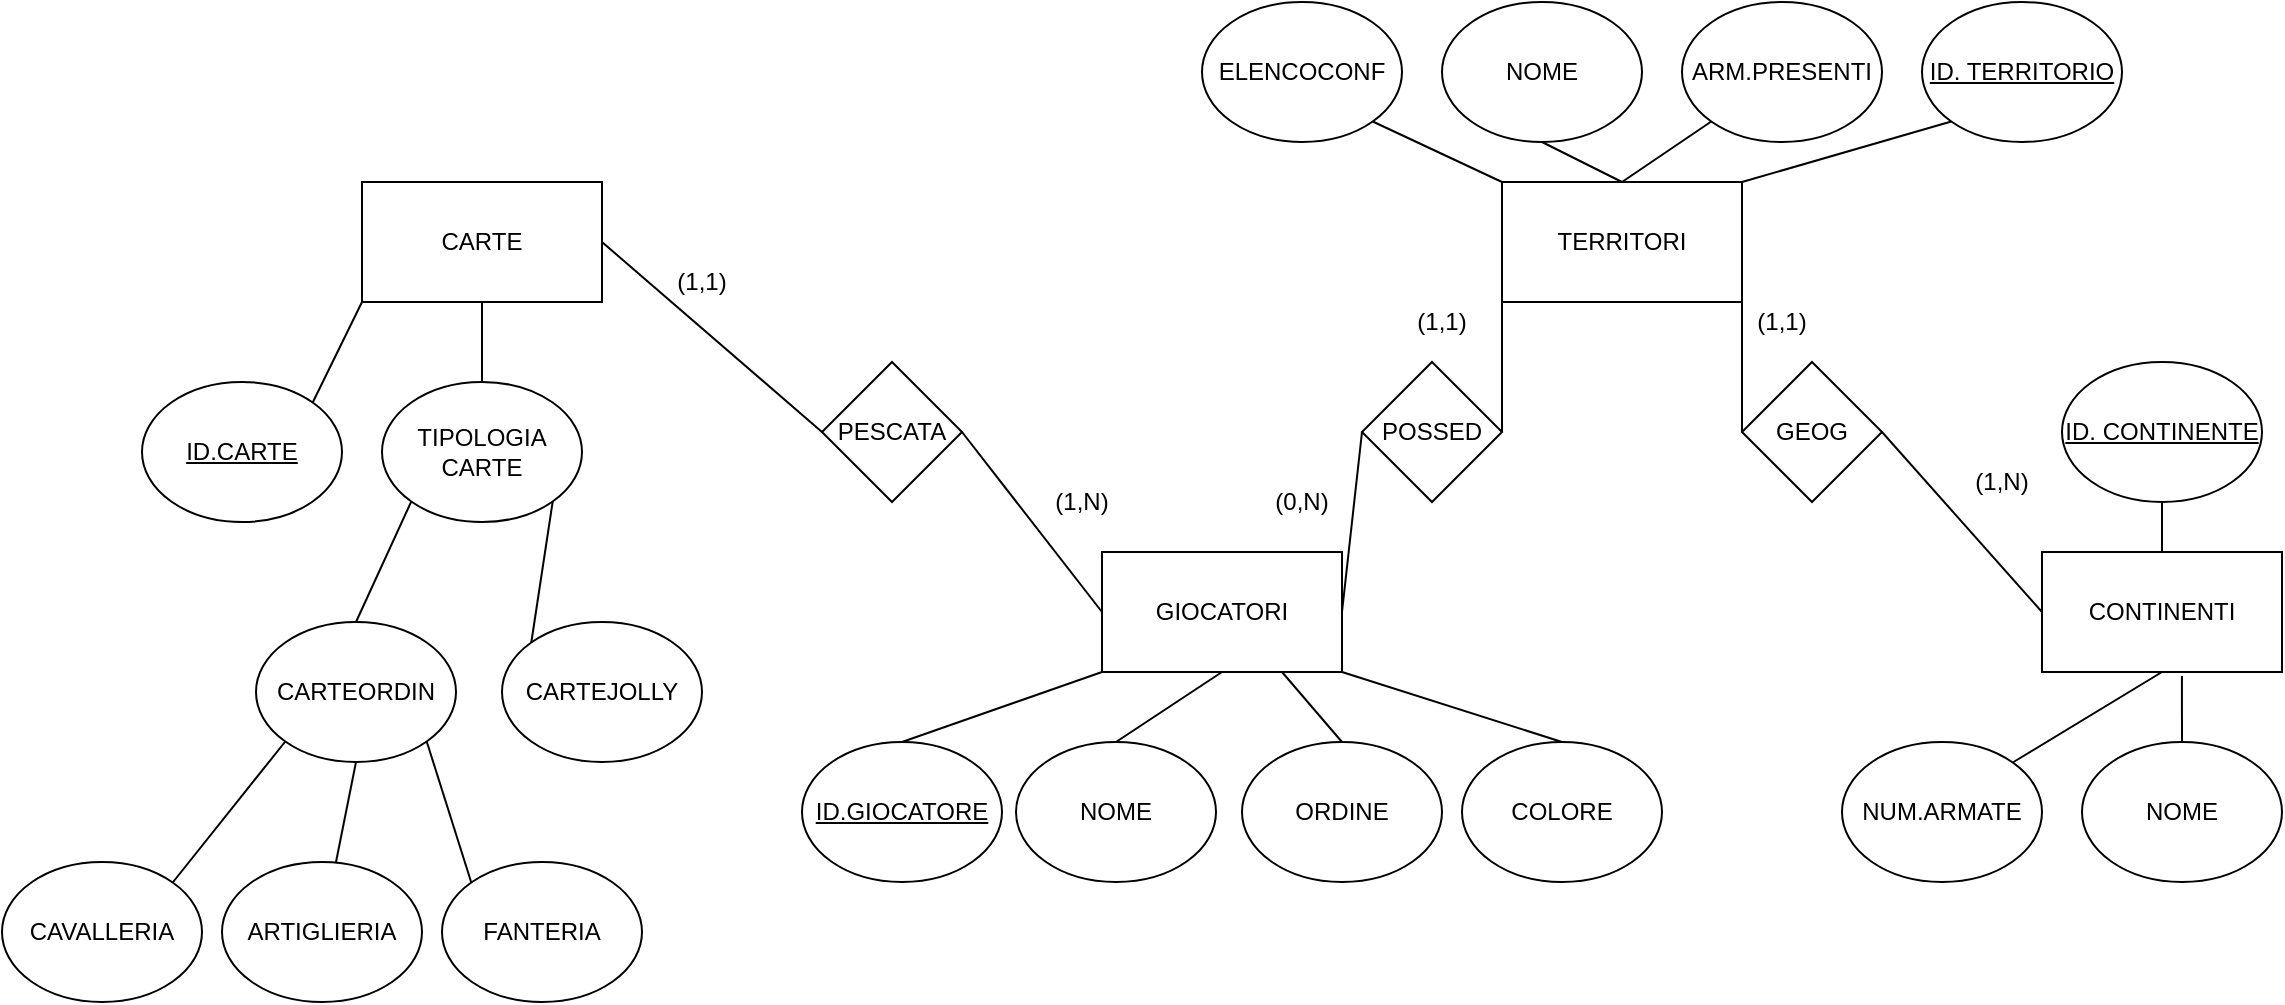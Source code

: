 <mxfile version="14.1.9" type="github">
  <diagram id="R2lEEEUBdFMjLlhIrx00" name="Page-1">
    <mxGraphModel dx="1240" dy="643" grid="1" gridSize="10" guides="1" tooltips="1" connect="1" arrows="1" fold="1" page="1" pageScale="1" pageWidth="1654" pageHeight="2336" math="0" shadow="0" extFonts="Permanent Marker^https://fonts.googleapis.com/css?family=Permanent+Marker">
      <root>
        <mxCell id="0" />
        <mxCell id="1" parent="0" />
        <mxCell id="aKHawuy6bQ2adyCAvA9a-1" value="&lt;u&gt;ID. CONTINENTE&lt;/u&gt;" style="ellipse;whiteSpace=wrap;html=1;" parent="1" vertex="1">
          <mxGeometry x="1250" y="310" width="100" height="70" as="geometry" />
        </mxCell>
        <mxCell id="aKHawuy6bQ2adyCAvA9a-3" value="&lt;u&gt;ID. TERRITORIO&lt;/u&gt;" style="ellipse;whiteSpace=wrap;html=1;" parent="1" vertex="1">
          <mxGeometry x="1180" y="130" width="100" height="70" as="geometry" />
        </mxCell>
        <mxCell id="aKHawuy6bQ2adyCAvA9a-5" value="&lt;u&gt;ID.GIOCATORE&lt;/u&gt;" style="ellipse;whiteSpace=wrap;html=1;" parent="1" vertex="1">
          <mxGeometry x="620" y="500" width="100" height="70" as="geometry" />
        </mxCell>
        <mxCell id="aKHawuy6bQ2adyCAvA9a-10" value="GEOG" style="rhombus;whiteSpace=wrap;html=1;" parent="1" vertex="1">
          <mxGeometry x="1090" y="310" width="70" height="70" as="geometry" />
        </mxCell>
        <mxCell id="aKHawuy6bQ2adyCAvA9a-11" value="POSSED" style="rhombus;whiteSpace=wrap;html=1;" parent="1" vertex="1">
          <mxGeometry x="900" y="310" width="70" height="70" as="geometry" />
        </mxCell>
        <mxCell id="aKHawuy6bQ2adyCAvA9a-12" value="PESCATA" style="rhombus;whiteSpace=wrap;html=1;" parent="1" vertex="1">
          <mxGeometry x="630" y="310" width="70" height="70" as="geometry" />
        </mxCell>
        <mxCell id="aKHawuy6bQ2adyCAvA9a-14" value="GIOCATORI" style="rounded=0;whiteSpace=wrap;html=1;" parent="1" vertex="1">
          <mxGeometry x="770" y="405" width="120" height="60" as="geometry" />
        </mxCell>
        <mxCell id="aKHawuy6bQ2adyCAvA9a-16" value="CARTE" style="rounded=0;whiteSpace=wrap;html=1;" parent="1" vertex="1">
          <mxGeometry x="400" y="220" width="120" height="60" as="geometry" />
        </mxCell>
        <mxCell id="aKHawuy6bQ2adyCAvA9a-17" value="TERRITORI" style="rounded=0;whiteSpace=wrap;html=1;" parent="1" vertex="1">
          <mxGeometry x="970" y="220" width="120" height="60" as="geometry" />
        </mxCell>
        <mxCell id="aKHawuy6bQ2adyCAvA9a-18" value="CONTINENTI" style="rounded=0;whiteSpace=wrap;html=1;" parent="1" vertex="1">
          <mxGeometry x="1240" y="405" width="120" height="60" as="geometry" />
        </mxCell>
        <mxCell id="aKHawuy6bQ2adyCAvA9a-22" value="" style="endArrow=none;html=1;exitX=1;exitY=0.5;exitDx=0;exitDy=0;entryX=0;entryY=0.5;entryDx=0;entryDy=0;" parent="1" source="aKHawuy6bQ2adyCAvA9a-16" target="aKHawuy6bQ2adyCAvA9a-12" edge="1">
          <mxGeometry width="50" height="50" relative="1" as="geometry">
            <mxPoint x="700" y="400" as="sourcePoint" />
            <mxPoint x="750" y="350" as="targetPoint" />
          </mxGeometry>
        </mxCell>
        <mxCell id="aKHawuy6bQ2adyCAvA9a-23" value="" style="endArrow=none;html=1;exitX=1;exitY=0.5;exitDx=0;exitDy=0;entryX=0;entryY=0.5;entryDx=0;entryDy=0;" parent="1" source="aKHawuy6bQ2adyCAvA9a-12" target="aKHawuy6bQ2adyCAvA9a-14" edge="1">
          <mxGeometry width="50" height="50" relative="1" as="geometry">
            <mxPoint x="700" y="400" as="sourcePoint" />
            <mxPoint x="750" y="350" as="targetPoint" />
          </mxGeometry>
        </mxCell>
        <mxCell id="aKHawuy6bQ2adyCAvA9a-24" value="" style="endArrow=none;html=1;entryX=0;entryY=0.5;entryDx=0;entryDy=0;exitX=1;exitY=0.5;exitDx=0;exitDy=0;" parent="1" source="aKHawuy6bQ2adyCAvA9a-14" target="aKHawuy6bQ2adyCAvA9a-11" edge="1">
          <mxGeometry width="50" height="50" relative="1" as="geometry">
            <mxPoint x="700" y="400" as="sourcePoint" />
            <mxPoint x="750" y="350" as="targetPoint" />
          </mxGeometry>
        </mxCell>
        <mxCell id="aKHawuy6bQ2adyCAvA9a-25" value="" style="endArrow=none;html=1;entryX=0;entryY=0.5;entryDx=0;entryDy=0;exitX=1;exitY=0.5;exitDx=0;exitDy=0;" parent="1" source="aKHawuy6bQ2adyCAvA9a-11" target="aKHawuy6bQ2adyCAvA9a-17" edge="1">
          <mxGeometry width="50" height="50" relative="1" as="geometry">
            <mxPoint x="700" y="400" as="sourcePoint" />
            <mxPoint x="750" y="350" as="targetPoint" />
          </mxGeometry>
        </mxCell>
        <mxCell id="aKHawuy6bQ2adyCAvA9a-26" value="" style="endArrow=none;html=1;entryX=0;entryY=0.5;entryDx=0;entryDy=0;exitX=1;exitY=0.5;exitDx=0;exitDy=0;" parent="1" source="aKHawuy6bQ2adyCAvA9a-17" target="aKHawuy6bQ2adyCAvA9a-10" edge="1">
          <mxGeometry width="50" height="50" relative="1" as="geometry">
            <mxPoint x="700" y="400" as="sourcePoint" />
            <mxPoint x="750" y="350" as="targetPoint" />
          </mxGeometry>
        </mxCell>
        <mxCell id="aKHawuy6bQ2adyCAvA9a-27" value="" style="endArrow=none;html=1;entryX=0;entryY=0.5;entryDx=0;entryDy=0;exitX=1;exitY=0.5;exitDx=0;exitDy=0;" parent="1" source="aKHawuy6bQ2adyCAvA9a-10" target="aKHawuy6bQ2adyCAvA9a-18" edge="1">
          <mxGeometry width="50" height="50" relative="1" as="geometry">
            <mxPoint x="700" y="400" as="sourcePoint" />
            <mxPoint x="750" y="350" as="targetPoint" />
          </mxGeometry>
        </mxCell>
        <mxCell id="aKHawuy6bQ2adyCAvA9a-33" value="" style="endArrow=none;html=1;exitX=0.5;exitY=0;exitDx=0;exitDy=0;entryX=0;entryY=1;entryDx=0;entryDy=0;" parent="1" source="aKHawuy6bQ2adyCAvA9a-5" target="aKHawuy6bQ2adyCAvA9a-14" edge="1">
          <mxGeometry width="50" height="50" relative="1" as="geometry">
            <mxPoint x="710" y="400" as="sourcePoint" />
            <mxPoint x="760" y="350" as="targetPoint" />
          </mxGeometry>
        </mxCell>
        <mxCell id="aKHawuy6bQ2adyCAvA9a-34" value="" style="endArrow=none;html=1;entryX=0;entryY=1;entryDx=0;entryDy=0;exitX=1;exitY=0;exitDx=0;exitDy=0;" parent="1" source="aKHawuy6bQ2adyCAvA9a-17" target="aKHawuy6bQ2adyCAvA9a-3" edge="1">
          <mxGeometry width="50" height="50" relative="1" as="geometry">
            <mxPoint x="710" y="400" as="sourcePoint" />
            <mxPoint x="760" y="350" as="targetPoint" />
          </mxGeometry>
        </mxCell>
        <mxCell id="aKHawuy6bQ2adyCAvA9a-35" value="" style="endArrow=none;html=1;entryX=0.5;entryY=1;entryDx=0;entryDy=0;exitX=0.5;exitY=0;exitDx=0;exitDy=0;" parent="1" source="aKHawuy6bQ2adyCAvA9a-18" target="aKHawuy6bQ2adyCAvA9a-1" edge="1">
          <mxGeometry width="50" height="50" relative="1" as="geometry">
            <mxPoint x="710" y="400" as="sourcePoint" />
            <mxPoint x="760" y="350" as="targetPoint" />
          </mxGeometry>
        </mxCell>
        <mxCell id="Ccf0kIaKDIwk3WOplK8F-1" value="NOME" style="ellipse;whiteSpace=wrap;html=1;" vertex="1" parent="1">
          <mxGeometry x="1260" y="500" width="100" height="70" as="geometry" />
        </mxCell>
        <mxCell id="Ccf0kIaKDIwk3WOplK8F-2" value="NUM.ARMATE" style="ellipse;whiteSpace=wrap;html=1;" vertex="1" parent="1">
          <mxGeometry x="1140" y="500" width="100" height="70" as="geometry" />
        </mxCell>
        <mxCell id="Ccf0kIaKDIwk3WOplK8F-3" value="" style="endArrow=none;html=1;entryX=0.5;entryY=1;entryDx=0;entryDy=0;exitX=1;exitY=0;exitDx=0;exitDy=0;" edge="1" parent="1" source="Ccf0kIaKDIwk3WOplK8F-2" target="aKHawuy6bQ2adyCAvA9a-18">
          <mxGeometry width="50" height="50" relative="1" as="geometry">
            <mxPoint x="720" y="460" as="sourcePoint" />
            <mxPoint x="770" y="410" as="targetPoint" />
          </mxGeometry>
        </mxCell>
        <mxCell id="Ccf0kIaKDIwk3WOplK8F-4" value="" style="endArrow=none;html=1;entryX=0.583;entryY=1.033;entryDx=0;entryDy=0;entryPerimeter=0;exitX=0.5;exitY=0;exitDx=0;exitDy=0;" edge="1" parent="1" source="Ccf0kIaKDIwk3WOplK8F-1" target="aKHawuy6bQ2adyCAvA9a-18">
          <mxGeometry width="50" height="50" relative="1" as="geometry">
            <mxPoint x="720" y="460" as="sourcePoint" />
            <mxPoint x="770" y="410" as="targetPoint" />
          </mxGeometry>
        </mxCell>
        <mxCell id="Ccf0kIaKDIwk3WOplK8F-5" value="NOME" style="ellipse;whiteSpace=wrap;html=1;" vertex="1" parent="1">
          <mxGeometry x="940" y="130" width="100" height="70" as="geometry" />
        </mxCell>
        <mxCell id="Ccf0kIaKDIwk3WOplK8F-6" value="ELENCOCONF" style="ellipse;whiteSpace=wrap;html=1;" vertex="1" parent="1">
          <mxGeometry x="820" y="130" width="100" height="70" as="geometry" />
        </mxCell>
        <mxCell id="Ccf0kIaKDIwk3WOplK8F-7" value="" style="endArrow=none;html=1;entryX=0.5;entryY=1;entryDx=0;entryDy=0;exitX=0.5;exitY=0;exitDx=0;exitDy=0;" edge="1" parent="1" source="aKHawuy6bQ2adyCAvA9a-17" target="Ccf0kIaKDIwk3WOplK8F-5">
          <mxGeometry width="50" height="50" relative="1" as="geometry">
            <mxPoint x="720" y="460" as="sourcePoint" />
            <mxPoint x="770" y="410" as="targetPoint" />
          </mxGeometry>
        </mxCell>
        <mxCell id="Ccf0kIaKDIwk3WOplK8F-8" value="" style="endArrow=none;html=1;entryX=1;entryY=1;entryDx=0;entryDy=0;exitX=0;exitY=0;exitDx=0;exitDy=0;" edge="1" parent="1" source="aKHawuy6bQ2adyCAvA9a-17" target="Ccf0kIaKDIwk3WOplK8F-6">
          <mxGeometry width="50" height="50" relative="1" as="geometry">
            <mxPoint x="720" y="460" as="sourcePoint" />
            <mxPoint x="770" y="410" as="targetPoint" />
          </mxGeometry>
        </mxCell>
        <mxCell id="Ccf0kIaKDIwk3WOplK8F-19" value="TIPOLOGIA CARTE" style="ellipse;whiteSpace=wrap;html=1;" vertex="1" parent="1">
          <mxGeometry x="410" y="320" width="100" height="70" as="geometry" />
        </mxCell>
        <mxCell id="Ccf0kIaKDIwk3WOplK8F-20" value="CARTEORDIN" style="ellipse;whiteSpace=wrap;html=1;" vertex="1" parent="1">
          <mxGeometry x="347" y="440" width="100" height="70" as="geometry" />
        </mxCell>
        <mxCell id="Ccf0kIaKDIwk3WOplK8F-21" value="CARTEJOLLY" style="ellipse;whiteSpace=wrap;html=1;" vertex="1" parent="1">
          <mxGeometry x="470" y="440" width="100" height="70" as="geometry" />
        </mxCell>
        <mxCell id="Ccf0kIaKDIwk3WOplK8F-22" value="CAVALLERIA" style="ellipse;whiteSpace=wrap;html=1;" vertex="1" parent="1">
          <mxGeometry x="220" y="560" width="100" height="70" as="geometry" />
        </mxCell>
        <mxCell id="Ccf0kIaKDIwk3WOplK8F-24" value="FANTERIA" style="ellipse;whiteSpace=wrap;html=1;" vertex="1" parent="1">
          <mxGeometry x="440" y="560" width="100" height="70" as="geometry" />
        </mxCell>
        <mxCell id="Ccf0kIaKDIwk3WOplK8F-25" value="" style="endArrow=none;html=1;entryX=0.5;entryY=1;entryDx=0;entryDy=0;" edge="1" target="Ccf0kIaKDIwk3WOplK8F-20" parent="1" source="Ccf0kIaKDIwk3WOplK8F-23">
          <mxGeometry width="50" height="50" relative="1" as="geometry">
            <mxPoint x="380.0" y="690" as="sourcePoint" />
            <mxPoint x="440" y="710" as="targetPoint" />
          </mxGeometry>
        </mxCell>
        <mxCell id="Ccf0kIaKDIwk3WOplK8F-26" value="" style="endArrow=none;html=1;entryX=0;entryY=1;entryDx=0;entryDy=0;exitX=1;exitY=0;exitDx=0;exitDy=0;" edge="1" source="Ccf0kIaKDIwk3WOplK8F-22" target="Ccf0kIaKDIwk3WOplK8F-20" parent="1">
          <mxGeometry width="50" height="50" relative="1" as="geometry">
            <mxPoint x="390" y="760" as="sourcePoint" />
            <mxPoint x="440" y="710" as="targetPoint" />
          </mxGeometry>
        </mxCell>
        <mxCell id="Ccf0kIaKDIwk3WOplK8F-27" value="" style="endArrow=none;html=1;entryX=1;entryY=1;entryDx=0;entryDy=0;exitX=0;exitY=0;exitDx=0;exitDy=0;" edge="1" source="Ccf0kIaKDIwk3WOplK8F-24" target="Ccf0kIaKDIwk3WOplK8F-20" parent="1">
          <mxGeometry width="50" height="50" relative="1" as="geometry">
            <mxPoint x="390" y="760" as="sourcePoint" />
            <mxPoint x="440" y="710" as="targetPoint" />
          </mxGeometry>
        </mxCell>
        <mxCell id="Ccf0kIaKDIwk3WOplK8F-28" value="" style="endArrow=none;html=1;entryX=0;entryY=1;entryDx=0;entryDy=0;exitX=0.5;exitY=0;exitDx=0;exitDy=0;" edge="1" source="Ccf0kIaKDIwk3WOplK8F-20" target="Ccf0kIaKDIwk3WOplK8F-19" parent="1">
          <mxGeometry width="50" height="50" relative="1" as="geometry">
            <mxPoint x="390" y="760" as="sourcePoint" />
            <mxPoint x="440" y="710" as="targetPoint" />
          </mxGeometry>
        </mxCell>
        <mxCell id="Ccf0kIaKDIwk3WOplK8F-29" value="" style="endArrow=none;html=1;entryX=1;entryY=1;entryDx=0;entryDy=0;exitX=0;exitY=0;exitDx=0;exitDy=0;" edge="1" source="Ccf0kIaKDIwk3WOplK8F-21" target="Ccf0kIaKDIwk3WOplK8F-19" parent="1">
          <mxGeometry width="50" height="50" relative="1" as="geometry">
            <mxPoint x="390" y="760" as="sourcePoint" />
            <mxPoint x="440" y="710" as="targetPoint" />
          </mxGeometry>
        </mxCell>
        <mxCell id="Ccf0kIaKDIwk3WOplK8F-23" value="ARTIGLIERIA" style="ellipse;whiteSpace=wrap;html=1;" vertex="1" parent="1">
          <mxGeometry x="330" y="560" width="100" height="70" as="geometry" />
        </mxCell>
        <mxCell id="Ccf0kIaKDIwk3WOplK8F-30" value="" style="endArrow=none;html=1;entryX=0.5;entryY=1;entryDx=0;entryDy=0;exitX=0.5;exitY=0;exitDx=0;exitDy=0;" edge="1" parent="1" source="Ccf0kIaKDIwk3WOplK8F-19" target="aKHawuy6bQ2adyCAvA9a-16">
          <mxGeometry width="50" height="50" relative="1" as="geometry">
            <mxPoint x="380" y="690" as="sourcePoint" />
            <mxPoint x="397" y="510" as="targetPoint" />
          </mxGeometry>
        </mxCell>
        <mxCell id="Ccf0kIaKDIwk3WOplK8F-31" value="NOME" style="ellipse;whiteSpace=wrap;html=1;" vertex="1" parent="1">
          <mxGeometry x="727" y="500" width="100" height="70" as="geometry" />
        </mxCell>
        <mxCell id="Ccf0kIaKDIwk3WOplK8F-34" value="COLORE" style="ellipse;whiteSpace=wrap;html=1;" vertex="1" parent="1">
          <mxGeometry x="950" y="500" width="100" height="70" as="geometry" />
        </mxCell>
        <mxCell id="Ccf0kIaKDIwk3WOplK8F-35" value="ORDINE" style="ellipse;whiteSpace=wrap;html=1;" vertex="1" parent="1">
          <mxGeometry x="840" y="500" width="100" height="70" as="geometry" />
        </mxCell>
        <mxCell id="Ccf0kIaKDIwk3WOplK8F-36" value="" style="endArrow=none;html=1;entryX=1;entryY=1;entryDx=0;entryDy=0;exitX=0.5;exitY=0;exitDx=0;exitDy=0;" edge="1" parent="1" source="Ccf0kIaKDIwk3WOplK8F-34" target="aKHawuy6bQ2adyCAvA9a-14">
          <mxGeometry width="50" height="50" relative="1" as="geometry">
            <mxPoint x="720" y="460" as="sourcePoint" />
            <mxPoint x="770" y="410" as="targetPoint" />
          </mxGeometry>
        </mxCell>
        <mxCell id="Ccf0kIaKDIwk3WOplK8F-37" value="" style="endArrow=none;html=1;entryX=0.75;entryY=1;entryDx=0;entryDy=0;exitX=0.5;exitY=0;exitDx=0;exitDy=0;" edge="1" parent="1" source="Ccf0kIaKDIwk3WOplK8F-35" target="aKHawuy6bQ2adyCAvA9a-14">
          <mxGeometry width="50" height="50" relative="1" as="geometry">
            <mxPoint x="720" y="460" as="sourcePoint" />
            <mxPoint x="770" y="410" as="targetPoint" />
          </mxGeometry>
        </mxCell>
        <mxCell id="Ccf0kIaKDIwk3WOplK8F-38" value="" style="endArrow=none;html=1;entryX=0.5;entryY=1;entryDx=0;entryDy=0;exitX=0.5;exitY=0;exitDx=0;exitDy=0;" edge="1" parent="1" source="Ccf0kIaKDIwk3WOplK8F-31" target="aKHawuy6bQ2adyCAvA9a-14">
          <mxGeometry width="50" height="50" relative="1" as="geometry">
            <mxPoint x="720" y="460" as="sourcePoint" />
            <mxPoint x="770" y="410" as="targetPoint" />
          </mxGeometry>
        </mxCell>
        <mxCell id="Ccf0kIaKDIwk3WOplK8F-39" value="&lt;u&gt;ID.CARTE&lt;/u&gt;" style="ellipse;whiteSpace=wrap;html=1;" vertex="1" parent="1">
          <mxGeometry x="290" y="320" width="100" height="70" as="geometry" />
        </mxCell>
        <mxCell id="Ccf0kIaKDIwk3WOplK8F-40" value="" style="endArrow=none;html=1;entryX=0;entryY=1;entryDx=0;entryDy=0;exitX=1;exitY=0;exitDx=0;exitDy=0;" edge="1" parent="1" source="Ccf0kIaKDIwk3WOplK8F-39" target="aKHawuy6bQ2adyCAvA9a-16">
          <mxGeometry width="50" height="50" relative="1" as="geometry">
            <mxPoint x="780" y="460" as="sourcePoint" />
            <mxPoint x="830" y="410" as="targetPoint" />
          </mxGeometry>
        </mxCell>
        <mxCell id="Ccf0kIaKDIwk3WOplK8F-41" value="(1,1)" style="text;html=1;strokeColor=none;fillColor=none;align=center;verticalAlign=middle;whiteSpace=wrap;rounded=0;" vertex="1" parent="1">
          <mxGeometry x="1090" y="280" width="40" height="20" as="geometry" />
        </mxCell>
        <mxCell id="Ccf0kIaKDIwk3WOplK8F-42" value="(1,N)" style="text;html=1;strokeColor=none;fillColor=none;align=center;verticalAlign=middle;whiteSpace=wrap;rounded=0;" vertex="1" parent="1">
          <mxGeometry x="1200" y="360" width="40" height="20" as="geometry" />
        </mxCell>
        <mxCell id="Ccf0kIaKDIwk3WOplK8F-43" value="(0,N)" style="text;html=1;strokeColor=none;fillColor=none;align=center;verticalAlign=middle;whiteSpace=wrap;rounded=0;" vertex="1" parent="1">
          <mxGeometry x="850" y="370" width="40" height="20" as="geometry" />
        </mxCell>
        <mxCell id="Ccf0kIaKDIwk3WOplK8F-44" value="(1,1)" style="text;html=1;strokeColor=none;fillColor=none;align=center;verticalAlign=middle;whiteSpace=wrap;rounded=0;" vertex="1" parent="1">
          <mxGeometry x="920" y="280" width="40" height="20" as="geometry" />
        </mxCell>
        <mxCell id="Ccf0kIaKDIwk3WOplK8F-45" value="(1,1)" style="text;html=1;strokeColor=none;fillColor=none;align=center;verticalAlign=middle;whiteSpace=wrap;rounded=0;" vertex="1" parent="1">
          <mxGeometry x="550" y="260" width="40" height="20" as="geometry" />
        </mxCell>
        <mxCell id="Ccf0kIaKDIwk3WOplK8F-46" value="(1,N)" style="text;html=1;strokeColor=none;fillColor=none;align=center;verticalAlign=middle;whiteSpace=wrap;rounded=0;" vertex="1" parent="1">
          <mxGeometry x="740" y="370" width="40" height="20" as="geometry" />
        </mxCell>
        <mxCell id="Ccf0kIaKDIwk3WOplK8F-47" value="ARM.PRESENTI" style="ellipse;whiteSpace=wrap;html=1;" vertex="1" parent="1">
          <mxGeometry x="1060" y="130" width="100" height="70" as="geometry" />
        </mxCell>
        <mxCell id="Ccf0kIaKDIwk3WOplK8F-48" value="" style="endArrow=none;html=1;entryX=0;entryY=1;entryDx=0;entryDy=0;exitX=0.5;exitY=0;exitDx=0;exitDy=0;" edge="1" parent="1" source="aKHawuy6bQ2adyCAvA9a-17" target="Ccf0kIaKDIwk3WOplK8F-47">
          <mxGeometry width="50" height="50" relative="1" as="geometry">
            <mxPoint x="780" y="460" as="sourcePoint" />
            <mxPoint x="830" y="410" as="targetPoint" />
          </mxGeometry>
        </mxCell>
      </root>
    </mxGraphModel>
  </diagram>
</mxfile>
